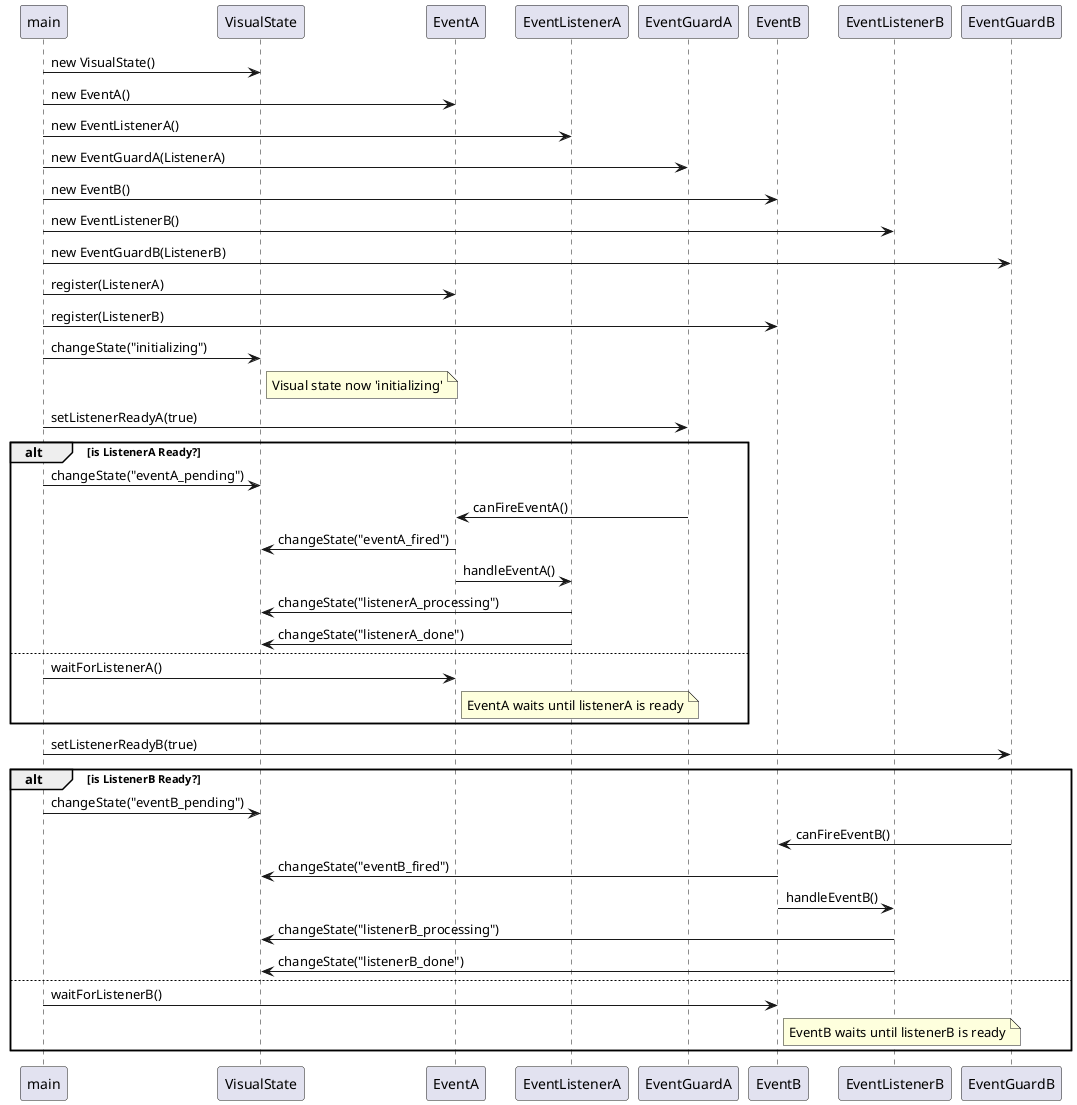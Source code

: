 @startuml
participant "main" as Main
participant "VisualState" as VState
participant "EventA" as EventA
participant "EventListenerA" as ListenerA
participant "EventGuardA" as GuardA
participant "EventB" as EventB
participant "EventListenerB" as ListenerB
participant "EventGuardB" as GuardB

Main -> VState : new VisualState()
Main -> EventA : new EventA()
Main -> ListenerA : new EventListenerA()
Main -> GuardA : new EventGuardA(ListenerA)
Main -> EventB : new EventB()
Main -> ListenerB : new EventListenerB()
Main -> GuardB : new EventGuardB(ListenerB)

Main -> EventA : register(ListenerA)
Main -> EventB : register(ListenerB)

Main -> VState : changeState("initializing")
note right of VState : Visual state now 'initializing'

' Flow for EventA
Main -> GuardA : setListenerReadyA(true)
alt is ListenerA Ready?
  Main -> VState : changeState("eventA_pending")
  GuardA -> EventA : canFireEventA()
  EventA -> VState : changeState("eventA_fired")
  EventA -> ListenerA : handleEventA()
  ListenerA -> VState : changeState("listenerA_processing")
  ListenerA -> VState : changeState("listenerA_done")
else
  Main -> EventA : waitForListenerA()
  note right of EventA : EventA waits until listenerA is ready
end

' Flow for EventB - assuming simultaneous processing for simplicity
Main -> GuardB : setListenerReadyB(true)
alt is ListenerB Ready?
  Main -> VState : changeState("eventB_pending")
  GuardB -> EventB : canFireEventB()
  EventB -> VState : changeState("eventB_fired")
  EventB -> ListenerB : handleEventB()
  ListenerB -> VState : changeState("listenerB_processing")
  ListenerB -> VState : changeState("listenerB_done")
else
  Main -> EventB : waitForListenerB()
  note right of EventB : EventB waits until listenerB is ready
end

@enduml
